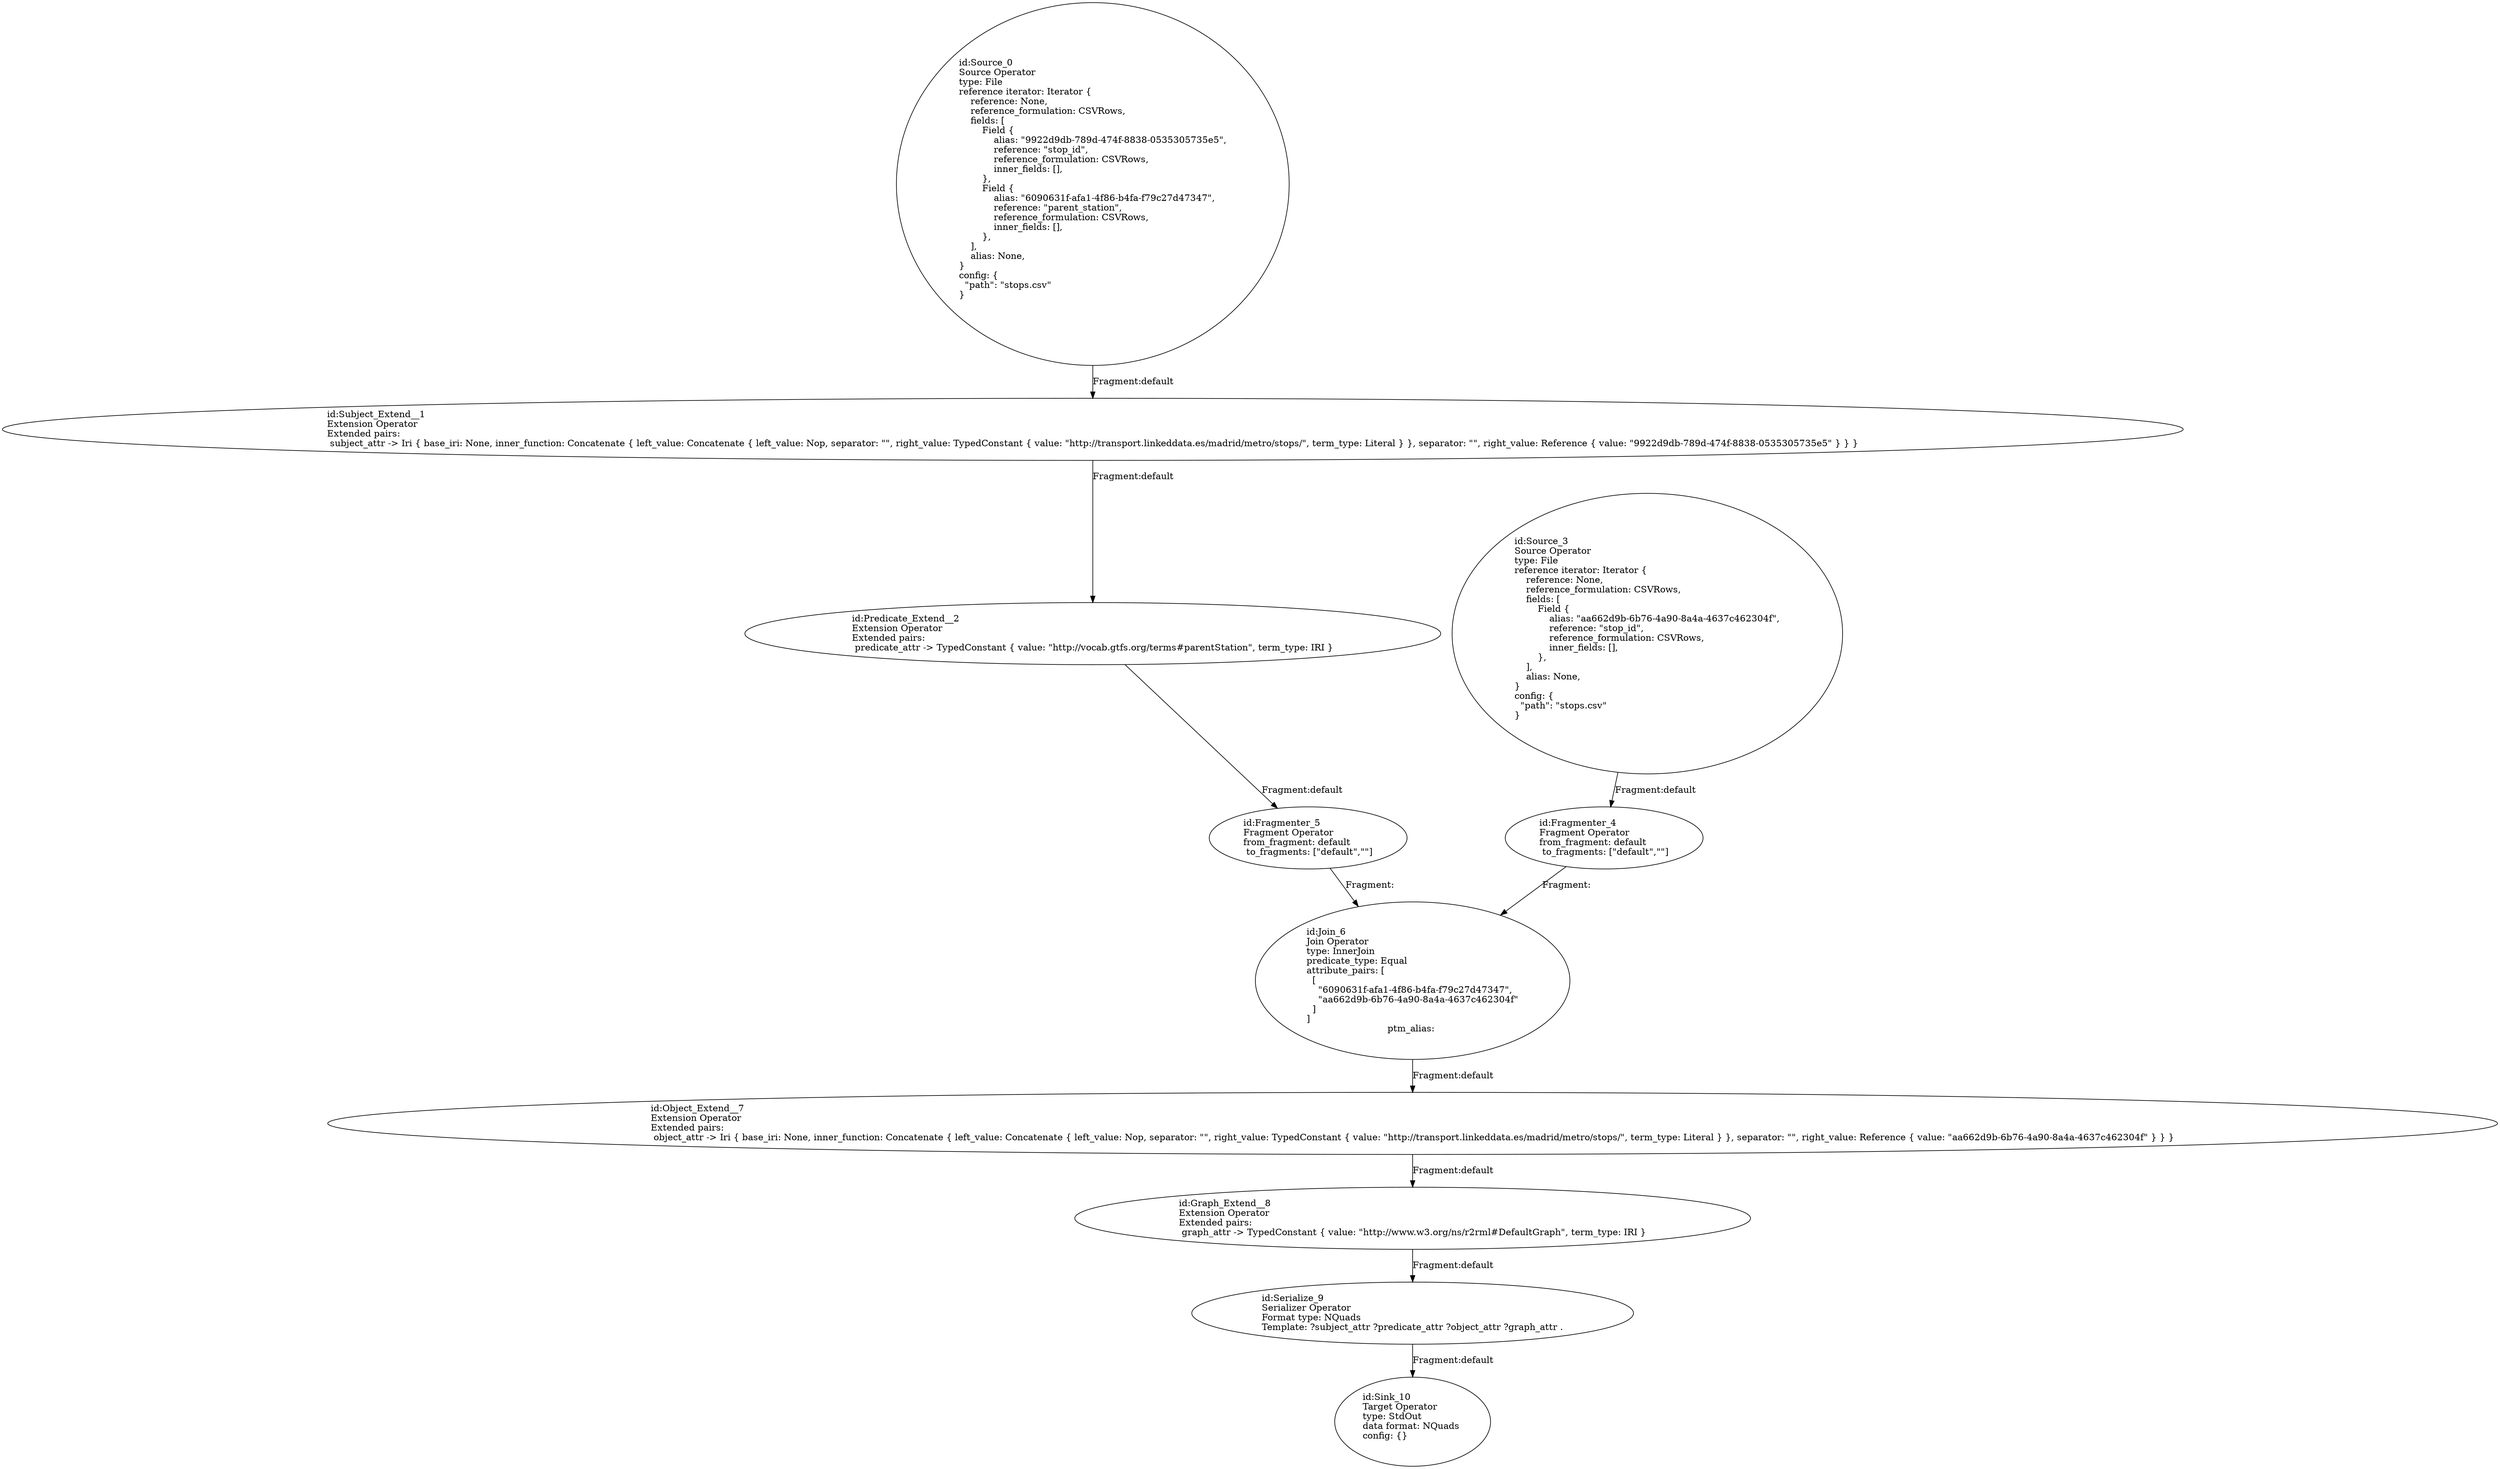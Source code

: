 digraph {
    0 [ label = "id:Source_0 \lSource Operator\ltype: File \lreference iterator: Iterator {\l    reference: None,\l    reference_formulation: CSVRows,\l    fields: [\l        Field {\l            alias: \"9922d9db-789d-474f-8838-0535305735e5\",\l            reference: \"stop_id\",\l            reference_formulation: CSVRows,\l            inner_fields: [],\l        },\l        Field {\l            alias: \"6090631f-afa1-4f86-b4fa-f79c27d47347\",\l            reference: \"parent_station\",\l            reference_formulation: CSVRows,\l            inner_fields: [],\l        },\l    ],\l    alias: None,\l} \lconfig: {\l  \"path\": \"stops.csv\"\l}\l             " ]
    1 [ label = "id:Subject_Extend__1 \lExtension Operator\lExtended pairs: \l subject_attr -> Iri { base_iri: None, inner_function: Concatenate { left_value: Concatenate { left_value: Nop, separator: \"\", right_value: TypedConstant { value: \"http://transport.linkeddata.es/madrid/metro/stops/\", term_type: Literal } }, separator: \"\", right_value: Reference { value: \"9922d9db-789d-474f-8838-0535305735e5\" } } }" ]
    2 [ label = "id:Predicate_Extend__2 \lExtension Operator\lExtended pairs: \l predicate_attr -> TypedConstant { value: \"http://vocab.gtfs.org/terms#parentStation\", term_type: IRI }" ]
    3 [ label = "id:Source_3 \lSource Operator\ltype: File \lreference iterator: Iterator {\l    reference: None,\l    reference_formulation: CSVRows,\l    fields: [\l        Field {\l            alias: \"aa662d9b-6b76-4a90-8a4a-4637c462304f\",\l            reference: \"stop_id\",\l            reference_formulation: CSVRows,\l            inner_fields: [],\l        },\l    ],\l    alias: None,\l} \lconfig: {\l  \"path\": \"stops.csv\"\l}\l             " ]
    4 [ label = "id:Fragmenter_4 \lFragment Operator\lfrom_fragment: default \l to_fragments: [\"default\",\"\"]" ]
    5 [ label = "id:Fragmenter_5 \lFragment Operator\lfrom_fragment: default \l to_fragments: [\"default\",\"\"]" ]
    6 [ label = "id:Join_6 \lJoin Operator\ltype: InnerJoin\lpredicate_type: Equal\lattribute_pairs: [\l  [\l    \"6090631f-afa1-4f86-b4fa-f79c27d47347\",\l    \"aa662d9b-6b76-4a90-8a4a-4637c462304f\"\l  ]\l]\lptm_alias: " ]
    7 [ label = "id:Object_Extend__7 \lExtension Operator\lExtended pairs: \l object_attr -> Iri { base_iri: None, inner_function: Concatenate { left_value: Concatenate { left_value: Nop, separator: \"\", right_value: TypedConstant { value: \"http://transport.linkeddata.es/madrid/metro/stops/\", term_type: Literal } }, separator: \"\", right_value: Reference { value: \"aa662d9b-6b76-4a90-8a4a-4637c462304f\" } } }" ]
    8 [ label = "id:Graph_Extend__8 \lExtension Operator\lExtended pairs: \l graph_attr -> TypedConstant { value: \"http://www.w3.org/ns/r2rml#DefaultGraph\", term_type: IRI }" ]
    9 [ label = "id:Serialize_9 \lSerializer Operator\lFormat type: NQuads\lTemplate: ?subject_attr ?predicate_attr ?object_attr ?graph_attr ." ]
    10 [ label = "id:Sink_10 \lTarget Operator\ltype: StdOut \ldata format: NQuads \lconfig: {}\l             " ]
    0 -> 1 [ label = "Fragment:default" ]
    1 -> 2 [ label = "Fragment:default" ]
    3 -> 4 [ label = "Fragment:default" ]
    2 -> 5 [ label = "Fragment:default" ]
    5 -> 6 [ label = "Fragment:" ]
    4 -> 6 [ label = "Fragment:" ]
    6 -> 7 [ label = "Fragment:default" ]
    7 -> 8 [ label = "Fragment:default" ]
    8 -> 9 [ label = "Fragment:default" ]
    9 -> 10 [ label = "Fragment:default" ]
}
